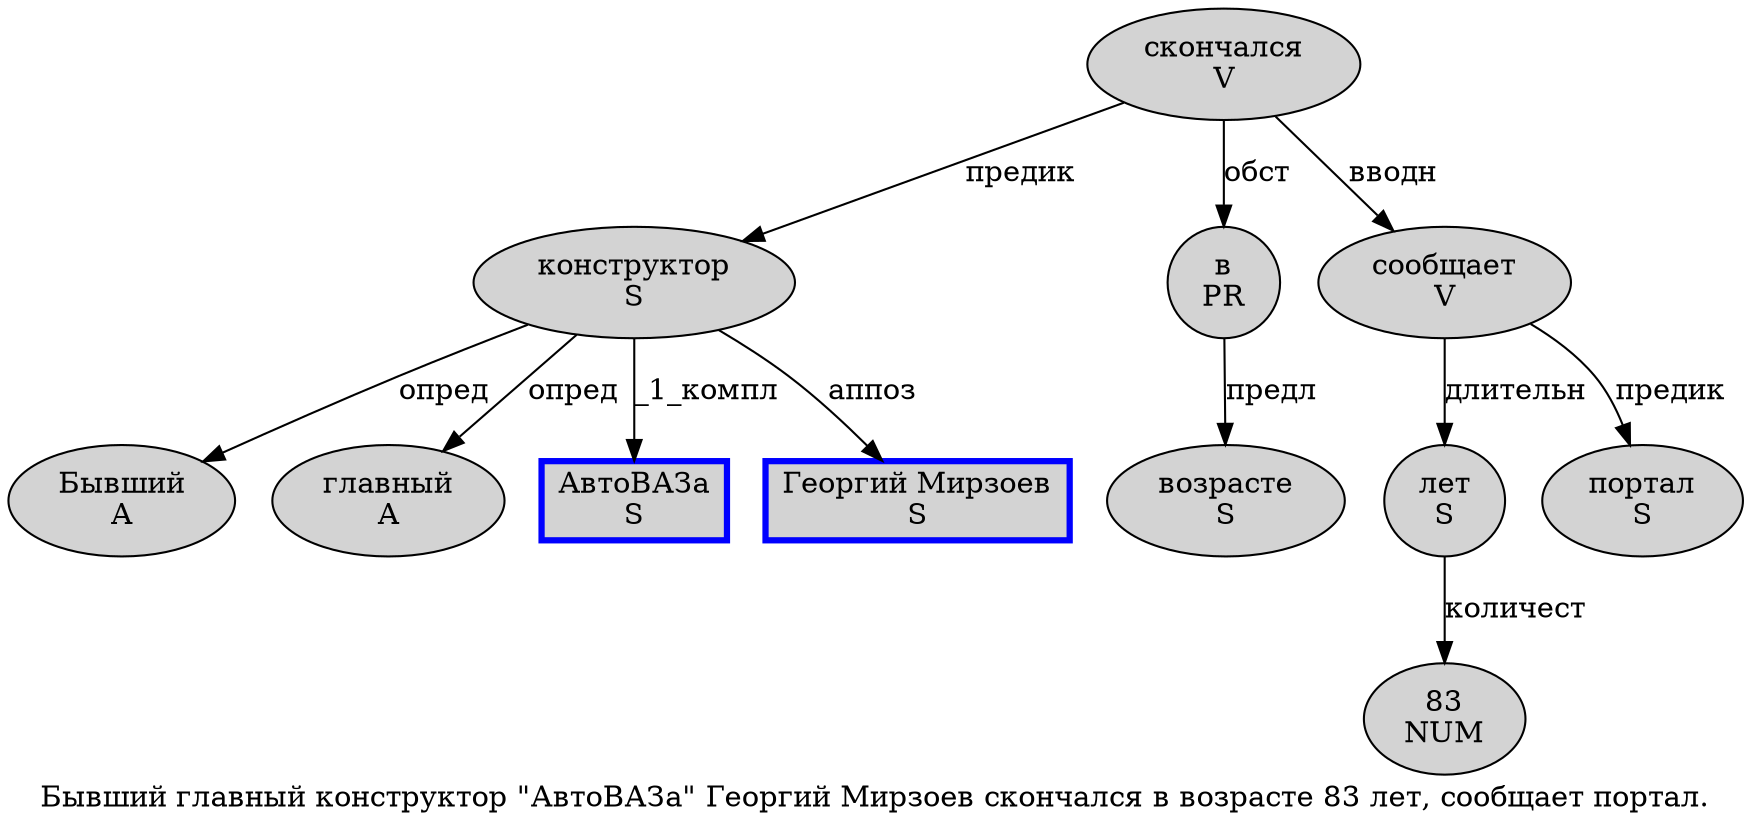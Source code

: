 digraph SENTENCE_408 {
	graph [label="Бывший главный конструктор \"АвтоВАЗа\" Георгий Мирзоев скончался в возрасте 83 лет, сообщает портал."]
	node [style=filled]
		0 [label="Бывший
A" color="" fillcolor=lightgray penwidth=1 shape=ellipse]
		1 [label="главный
A" color="" fillcolor=lightgray penwidth=1 shape=ellipse]
		2 [label="конструктор
S" color="" fillcolor=lightgray penwidth=1 shape=ellipse]
		4 [label="АвтоВАЗа
S" color=blue fillcolor=lightgray penwidth=3 shape=box]
		6 [label="Георгий Мирзоев
S" color=blue fillcolor=lightgray penwidth=3 shape=box]
		7 [label="скончался
V" color="" fillcolor=lightgray penwidth=1 shape=ellipse]
		8 [label="в
PR" color="" fillcolor=lightgray penwidth=1 shape=ellipse]
		9 [label="возрасте
S" color="" fillcolor=lightgray penwidth=1 shape=ellipse]
		10 [label="83
NUM" color="" fillcolor=lightgray penwidth=1 shape=ellipse]
		11 [label="лет
S" color="" fillcolor=lightgray penwidth=1 shape=ellipse]
		13 [label="сообщает
V" color="" fillcolor=lightgray penwidth=1 shape=ellipse]
		14 [label="портал
S" color="" fillcolor=lightgray penwidth=1 shape=ellipse]
			8 -> 9 [label="предл"]
			2 -> 0 [label="опред"]
			2 -> 1 [label="опред"]
			2 -> 4 [label="_1_компл"]
			2 -> 6 [label="аппоз"]
			7 -> 2 [label="предик"]
			7 -> 8 [label="обст"]
			7 -> 13 [label="вводн"]
			11 -> 10 [label="количест"]
			13 -> 11 [label="длительн"]
			13 -> 14 [label="предик"]
}